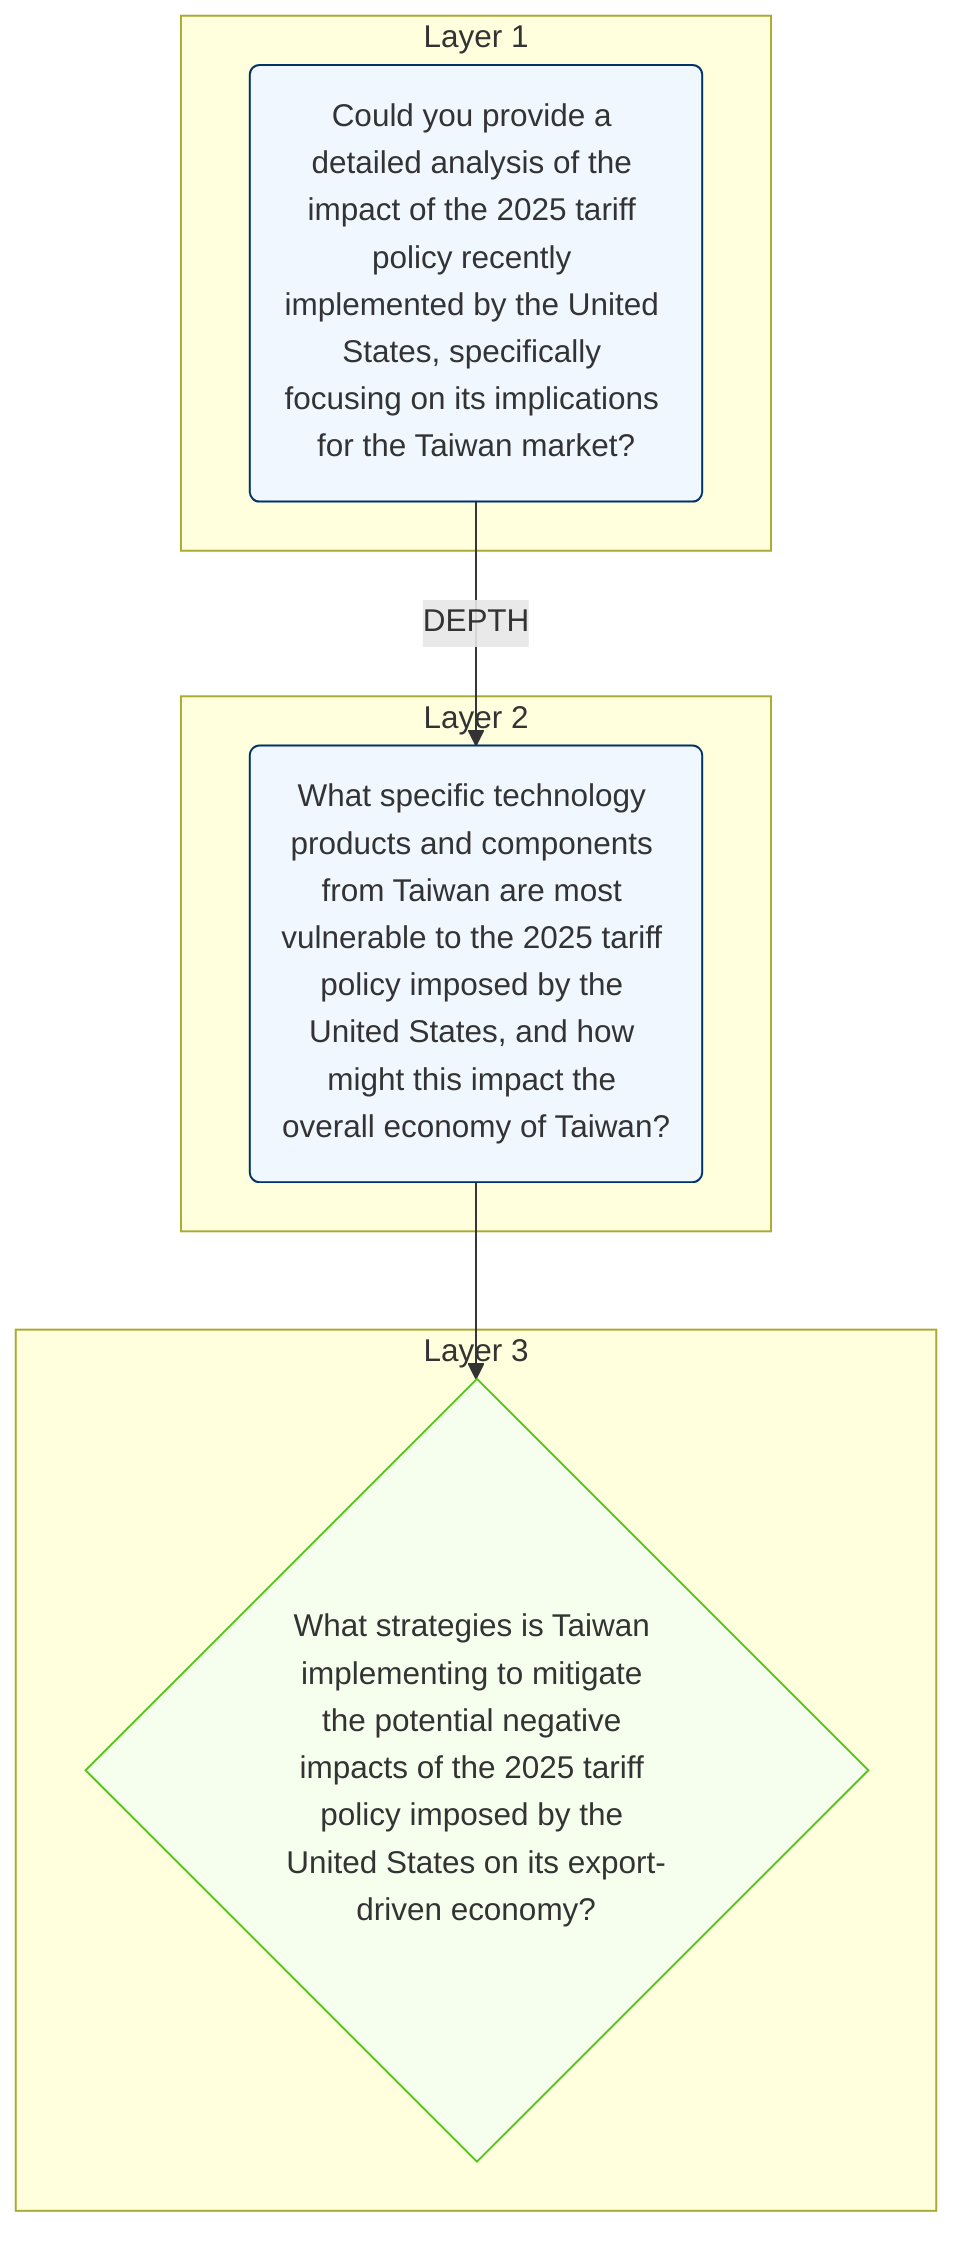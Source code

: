 flowchart TB

    subgraph Layer_1[Layer 1]
        analysis_20250512_145932_root(Could you provide a detailed analysis of the impact of the 2025 tariff policy recently implemented by the United States, specifically focusing on its implications for the Taiwan market?)
    end
    subgraph Layer_2[Layer 2]
        analysis_20250512_145932_root_depth_1(What specific technology products and components from Taiwan are most vulnerable to the 2025 tariff policy imposed by the United States, and how might this impact the overall economy of Taiwan?)
    end
    subgraph Layer_3[Layer 3]
        analysis_20250512_145932_root_depth_1_depth_1{What strategies is Taiwan implementing to mitigate the potential negative impacts of the 2025 tariff policy imposed by the United States on its export-driven economy?}
    end

    analysis_20250512_145932_root -->|DEPTH| analysis_20250512_145932_root_depth_1
    analysis_20250512_145932_root_depth_1 --> analysis_20250512_145932_root_depth_1_depth_1


style analysis_20250512_145932_root fill:#f0f7ff,stroke:#003366
style analysis_20250512_145932_root_depth_1 fill:#f0f7ff,stroke:#003366
style analysis_20250512_145932_root_depth_1_depth_1 fill:#f6ffed,stroke:#52c41a